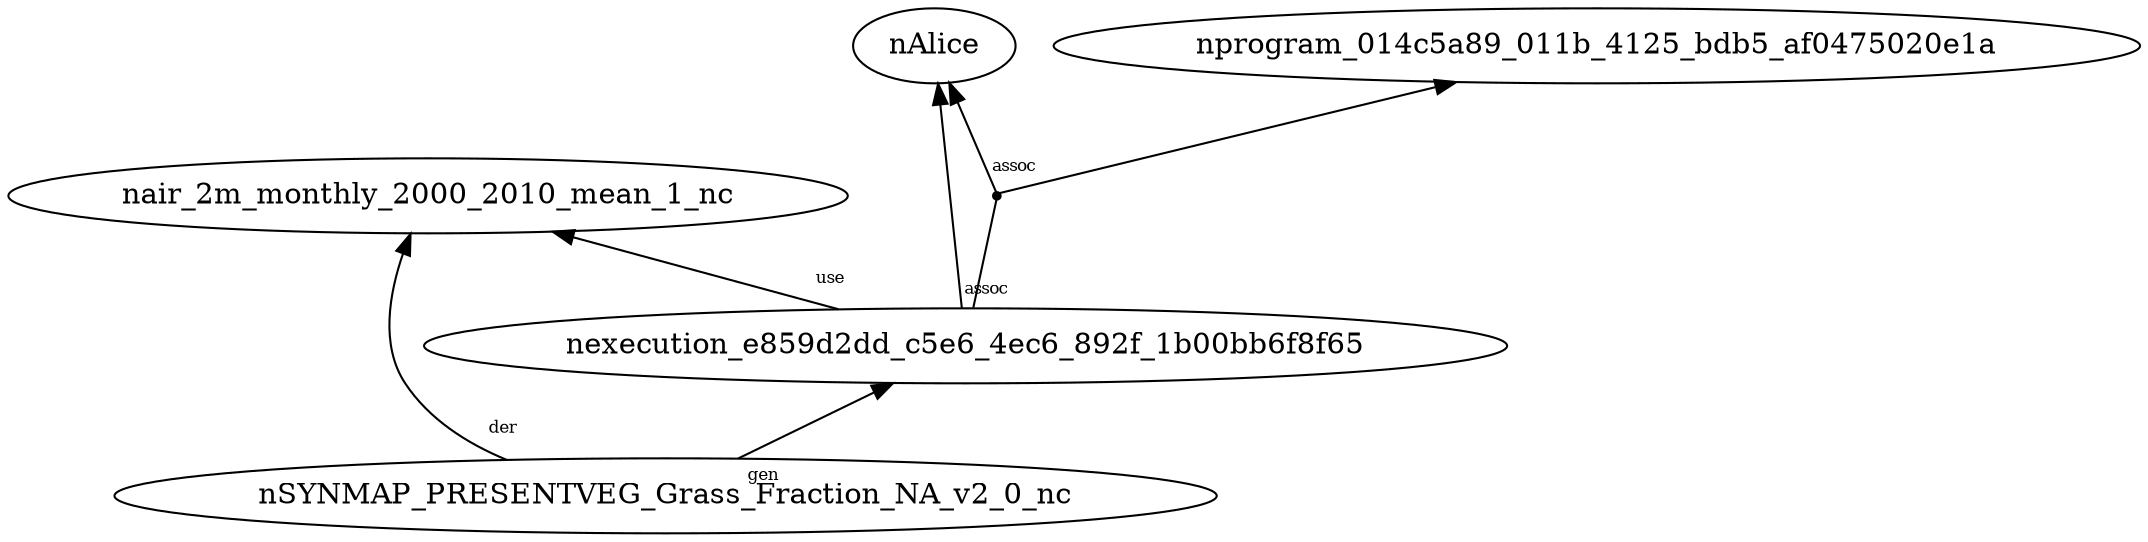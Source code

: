 digraph PROV { size="16,12"; rankdir="BT"; 
nSYNMAP_PRESENTVEG_Grass_Fraction_NA_v2_0_nc -> nair_2m_monthly_2000_2010_mean_1_nc [labelfontsize="8",labeldistance="1.5",labelangle="60.0",rotation="20",taillabel="der"]
nSYNMAP_PRESENTVEG_Grass_Fraction_NA_v2_0_nc -> nexecution_e859d2dd_c5e6_4ec6_892f_1b00bb6f8f65 [labelfontsize="8",labeldistance="1.5",labelangle="60.0",rotation="20",taillabel="gen"]
nexecution_e859d2dd_c5e6_4ec6_892f_1b00bb6f8f65 -> nAlice [labelfontsize="8",labeldistance="1.5",labelangle="60.0",rotation="20",taillabel="assoc"]
nexecution_e859d2dd_c5e6_4ec6_892f_1b00bb6f8f65 -> nair_2m_monthly_2000_2010_mean_1_nc [labelfontsize="8",labeldistance="1.5",labelangle="60.0",rotation="20",taillabel="use"]
nbn0 [shape="point",label=""]
nexecution_e859d2dd_c5e6_4ec6_892f_1b00bb6f8f65 -> nbn0 [arrowhead="none"]
nbn0 -> nAlice [labelfontsize="8",labeldistance="1.5",labelangle="60.0",rotation="20",taillabel="assoc"]
nbn0 -> nprogram_014c5a89_011b_4125_bdb5_af0475020e1a []
}
